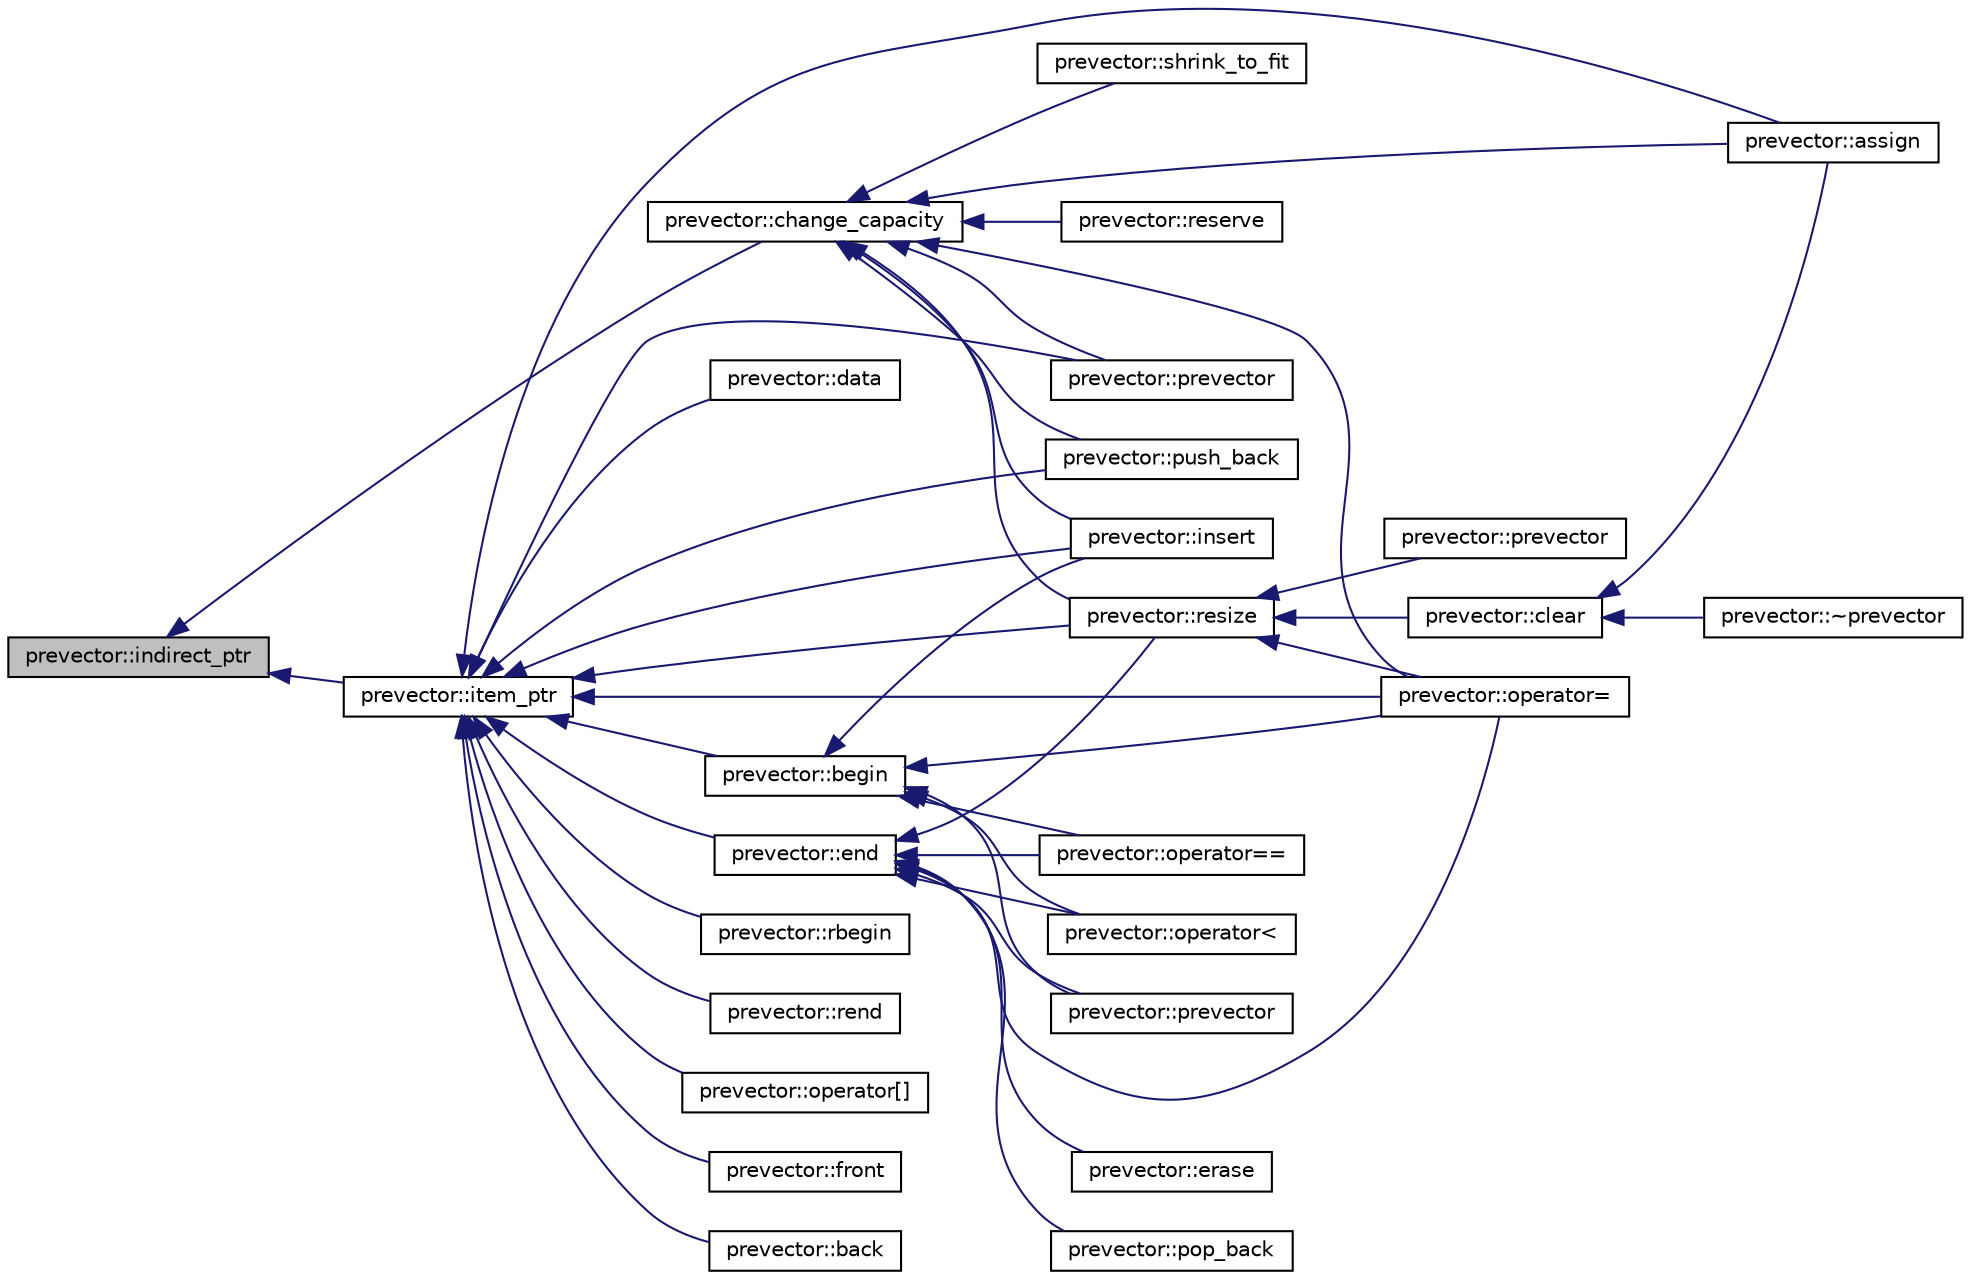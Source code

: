 digraph "prevector::indirect_ptr"
{
  edge [fontname="Helvetica",fontsize="10",labelfontname="Helvetica",labelfontsize="10"];
  node [fontname="Helvetica",fontsize="10",shape=record];
  rankdir="LR";
  Node297 [label="prevector::indirect_ptr",height=0.2,width=0.4,color="black", fillcolor="grey75", style="filled", fontcolor="black"];
  Node297 -> Node298 [dir="back",color="midnightblue",fontsize="10",style="solid",fontname="Helvetica"];
  Node298 [label="prevector::change_capacity",height=0.2,width=0.4,color="black", fillcolor="white", style="filled",URL="$de/d38/classprevector.html#a0e673654d3b7d8d6f79534e17f68741a"];
  Node298 -> Node299 [dir="back",color="midnightblue",fontsize="10",style="solid",fontname="Helvetica"];
  Node299 [label="prevector::assign",height=0.2,width=0.4,color="black", fillcolor="white", style="filled",URL="$de/d38/classprevector.html#aecbf4de43de23c1b01a2e39bf974f14e"];
  Node298 -> Node300 [dir="back",color="midnightblue",fontsize="10",style="solid",fontname="Helvetica"];
  Node300 [label="prevector::prevector",height=0.2,width=0.4,color="black", fillcolor="white", style="filled",URL="$de/d38/classprevector.html#a044c7d0d417476bb08cc8c9b33755cac"];
  Node298 -> Node301 [dir="back",color="midnightblue",fontsize="10",style="solid",fontname="Helvetica"];
  Node301 [label="prevector::operator=",height=0.2,width=0.4,color="black", fillcolor="white", style="filled",URL="$de/d38/classprevector.html#a325af27672f21e7f2a01d8cdae7abba8"];
  Node298 -> Node302 [dir="back",color="midnightblue",fontsize="10",style="solid",fontname="Helvetica"];
  Node302 [label="prevector::resize",height=0.2,width=0.4,color="black", fillcolor="white", style="filled",URL="$de/d38/classprevector.html#ad2d97a45e0d2872260e868a540d31860"];
  Node302 -> Node303 [dir="back",color="midnightblue",fontsize="10",style="solid",fontname="Helvetica"];
  Node303 [label="prevector::prevector",height=0.2,width=0.4,color="black", fillcolor="white", style="filled",URL="$de/d38/classprevector.html#a0c428e879c43daac251d6fbbc2ab7b54"];
  Node302 -> Node301 [dir="back",color="midnightblue",fontsize="10",style="solid",fontname="Helvetica"];
  Node302 -> Node304 [dir="back",color="midnightblue",fontsize="10",style="solid",fontname="Helvetica"];
  Node304 [label="prevector::clear",height=0.2,width=0.4,color="black", fillcolor="white", style="filled",URL="$de/d38/classprevector.html#a412f07b8bf5485dabe2fe9d6d5dfe763"];
  Node304 -> Node299 [dir="back",color="midnightblue",fontsize="10",style="solid",fontname="Helvetica"];
  Node304 -> Node305 [dir="back",color="midnightblue",fontsize="10",style="solid",fontname="Helvetica"];
  Node305 [label="prevector::~prevector",height=0.2,width=0.4,color="black", fillcolor="white", style="filled",URL="$de/d38/classprevector.html#a507bc6d153e291d93c885162e3a3a8f7"];
  Node298 -> Node306 [dir="back",color="midnightblue",fontsize="10",style="solid",fontname="Helvetica"];
  Node306 [label="prevector::reserve",height=0.2,width=0.4,color="black", fillcolor="white", style="filled",URL="$de/d38/classprevector.html#ab9a34e0210debc65efda453dbd0cbd27"];
  Node298 -> Node307 [dir="back",color="midnightblue",fontsize="10",style="solid",fontname="Helvetica"];
  Node307 [label="prevector::shrink_to_fit",height=0.2,width=0.4,color="black", fillcolor="white", style="filled",URL="$de/d38/classprevector.html#a3b82afa760e2aabd8373994a1316523e"];
  Node298 -> Node308 [dir="back",color="midnightblue",fontsize="10",style="solid",fontname="Helvetica"];
  Node308 [label="prevector::insert",height=0.2,width=0.4,color="black", fillcolor="white", style="filled",URL="$de/d38/classprevector.html#ad4f368a9aa3f0f650e1b2a0894dafe51"];
  Node298 -> Node309 [dir="back",color="midnightblue",fontsize="10",style="solid",fontname="Helvetica"];
  Node309 [label="prevector::push_back",height=0.2,width=0.4,color="black", fillcolor="white", style="filled",URL="$de/d38/classprevector.html#af34b1eea43f461465aa29fe7ca67449d"];
  Node297 -> Node310 [dir="back",color="midnightblue",fontsize="10",style="solid",fontname="Helvetica"];
  Node310 [label="prevector::item_ptr",height=0.2,width=0.4,color="black", fillcolor="white", style="filled",URL="$de/d38/classprevector.html#a59f1d7bcbc751cfa0faddd7ffa184846"];
  Node310 -> Node299 [dir="back",color="midnightblue",fontsize="10",style="solid",fontname="Helvetica"];
  Node310 -> Node300 [dir="back",color="midnightblue",fontsize="10",style="solid",fontname="Helvetica"];
  Node310 -> Node301 [dir="back",color="midnightblue",fontsize="10",style="solid",fontname="Helvetica"];
  Node310 -> Node311 [dir="back",color="midnightblue",fontsize="10",style="solid",fontname="Helvetica"];
  Node311 [label="prevector::begin",height=0.2,width=0.4,color="black", fillcolor="white", style="filled",URL="$de/d38/classprevector.html#aa9210cbe708412a70868d6e0bca844c9"];
  Node311 -> Node312 [dir="back",color="midnightblue",fontsize="10",style="solid",fontname="Helvetica"];
  Node312 [label="prevector::prevector",height=0.2,width=0.4,color="black", fillcolor="white", style="filled",URL="$de/d38/classprevector.html#abab195dce86a4b44bab7a5e9809a522c"];
  Node311 -> Node301 [dir="back",color="midnightblue",fontsize="10",style="solid",fontname="Helvetica"];
  Node311 -> Node308 [dir="back",color="midnightblue",fontsize="10",style="solid",fontname="Helvetica"];
  Node311 -> Node313 [dir="back",color="midnightblue",fontsize="10",style="solid",fontname="Helvetica"];
  Node313 [label="prevector::operator==",height=0.2,width=0.4,color="black", fillcolor="white", style="filled",URL="$de/d38/classprevector.html#a6de6f6aff0a0ca527754020dbb26f7ab"];
  Node311 -> Node314 [dir="back",color="midnightblue",fontsize="10",style="solid",fontname="Helvetica"];
  Node314 [label="prevector::operator\<",height=0.2,width=0.4,color="black", fillcolor="white", style="filled",URL="$de/d38/classprevector.html#aa599ca1a3ab1fef2736b831ffed19d04"];
  Node310 -> Node315 [dir="back",color="midnightblue",fontsize="10",style="solid",fontname="Helvetica"];
  Node315 [label="prevector::end",height=0.2,width=0.4,color="black", fillcolor="white", style="filled",URL="$de/d38/classprevector.html#aab7f6e13a3cac85cc340fc6b90c5365c"];
  Node315 -> Node312 [dir="back",color="midnightblue",fontsize="10",style="solid",fontname="Helvetica"];
  Node315 -> Node301 [dir="back",color="midnightblue",fontsize="10",style="solid",fontname="Helvetica"];
  Node315 -> Node302 [dir="back",color="midnightblue",fontsize="10",style="solid",fontname="Helvetica"];
  Node315 -> Node316 [dir="back",color="midnightblue",fontsize="10",style="solid",fontname="Helvetica"];
  Node316 [label="prevector::erase",height=0.2,width=0.4,color="black", fillcolor="white", style="filled",URL="$de/d38/classprevector.html#a1bcffc1a855e24c2ac67b11f55d80d5f"];
  Node315 -> Node317 [dir="back",color="midnightblue",fontsize="10",style="solid",fontname="Helvetica"];
  Node317 [label="prevector::pop_back",height=0.2,width=0.4,color="black", fillcolor="white", style="filled",URL="$de/d38/classprevector.html#a14e92ae67d4f110c66fe8c430f44a027"];
  Node315 -> Node313 [dir="back",color="midnightblue",fontsize="10",style="solid",fontname="Helvetica"];
  Node315 -> Node314 [dir="back",color="midnightblue",fontsize="10",style="solid",fontname="Helvetica"];
  Node310 -> Node318 [dir="back",color="midnightblue",fontsize="10",style="solid",fontname="Helvetica"];
  Node318 [label="prevector::rbegin",height=0.2,width=0.4,color="black", fillcolor="white", style="filled",URL="$de/d38/classprevector.html#ada5a19cb7dfa0271119cfd17e2bf51e1"];
  Node310 -> Node319 [dir="back",color="midnightblue",fontsize="10",style="solid",fontname="Helvetica"];
  Node319 [label="prevector::rend",height=0.2,width=0.4,color="black", fillcolor="white", style="filled",URL="$de/d38/classprevector.html#a6653d7df565bf668685a418714e3d712"];
  Node310 -> Node320 [dir="back",color="midnightblue",fontsize="10",style="solid",fontname="Helvetica"];
  Node320 [label="prevector::operator[]",height=0.2,width=0.4,color="black", fillcolor="white", style="filled",URL="$de/d38/classprevector.html#a06c929a30caa5842da7828e113030791"];
  Node310 -> Node302 [dir="back",color="midnightblue",fontsize="10",style="solid",fontname="Helvetica"];
  Node310 -> Node308 [dir="back",color="midnightblue",fontsize="10",style="solid",fontname="Helvetica"];
  Node310 -> Node309 [dir="back",color="midnightblue",fontsize="10",style="solid",fontname="Helvetica"];
  Node310 -> Node321 [dir="back",color="midnightblue",fontsize="10",style="solid",fontname="Helvetica"];
  Node321 [label="prevector::front",height=0.2,width=0.4,color="black", fillcolor="white", style="filled",URL="$de/d38/classprevector.html#acb71926f63896b2bd6f4da4ffe515d19"];
  Node310 -> Node322 [dir="back",color="midnightblue",fontsize="10",style="solid",fontname="Helvetica"];
  Node322 [label="prevector::back",height=0.2,width=0.4,color="black", fillcolor="white", style="filled",URL="$de/d38/classprevector.html#a9ff352b7b4f87eb70f0e79547d6f5314"];
  Node310 -> Node323 [dir="back",color="midnightblue",fontsize="10",style="solid",fontname="Helvetica"];
  Node323 [label="prevector::data",height=0.2,width=0.4,color="black", fillcolor="white", style="filled",URL="$de/d38/classprevector.html#a9fbdc01ee822a8e4fc6a83e7899975f4"];
}
